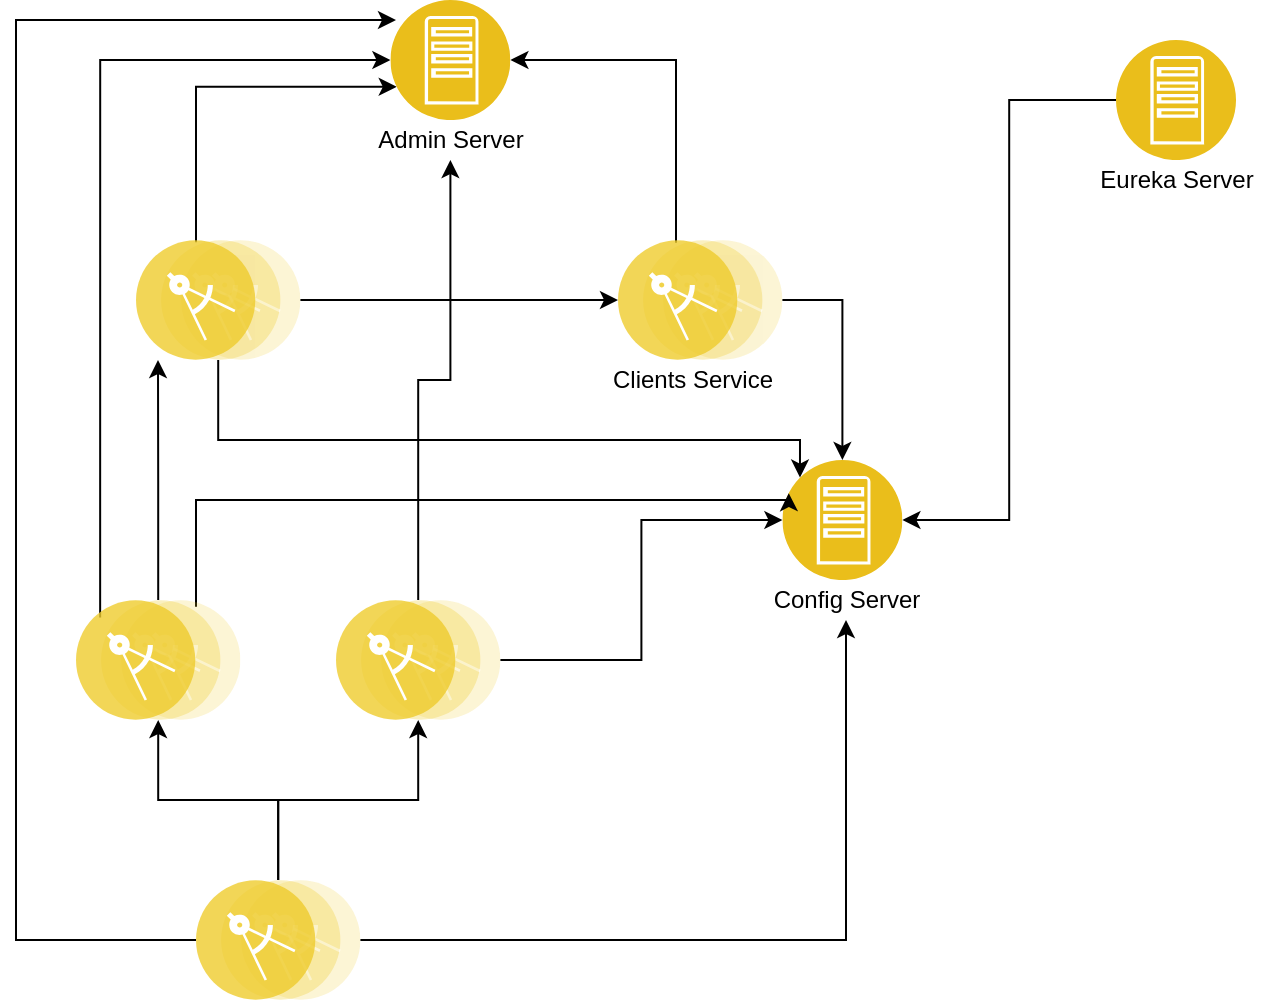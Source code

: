 <mxfile version="14.9.5" type="github">
  <diagram id="WE3ycICVfiJap_h-WsPn" name="Page-1">
    <mxGraphModel dx="1422" dy="772" grid="1" gridSize="10" guides="1" tooltips="1" connect="1" arrows="1" fold="1" page="1" pageScale="1" pageWidth="827" pageHeight="1169" math="0" shadow="0">
      <root>
        <mxCell id="0" />
        <mxCell id="1" parent="0" />
        <mxCell id="R6FNjjUilucGz8gVXUsp-7" value="" style="aspect=fixed;perimeter=ellipsePerimeter;html=1;align=center;shadow=0;dashed=0;fontColor=#4277BB;labelBackgroundColor=#ffffff;fontSize=12;spacingTop=3;image;image=img/lib/ibm/applications/app_server.svg;" vertex="1" parent="1">
          <mxGeometry x="413.2" y="290" width="60" height="60" as="geometry" />
        </mxCell>
        <mxCell id="R6FNjjUilucGz8gVXUsp-22" style="edgeStyle=orthogonalEdgeStyle;rounded=0;orthogonalLoop=1;jettySize=auto;html=1;" edge="1" parent="1" source="R6FNjjUilucGz8gVXUsp-8">
          <mxGeometry relative="1" as="geometry">
            <mxPoint x="101" y="240" as="targetPoint" />
          </mxGeometry>
        </mxCell>
        <mxCell id="R6FNjjUilucGz8gVXUsp-27" style="edgeStyle=orthogonalEdgeStyle;rounded=0;orthogonalLoop=1;jettySize=auto;html=1;entryX=0;entryY=0.25;entryDx=0;entryDy=0;" edge="1" parent="1" source="R6FNjjUilucGz8gVXUsp-8" target="R6FNjjUilucGz8gVXUsp-7">
          <mxGeometry relative="1" as="geometry">
            <Array as="points">
              <mxPoint x="120" y="310" />
              <mxPoint x="416" y="310" />
            </Array>
          </mxGeometry>
        </mxCell>
        <mxCell id="R6FNjjUilucGz8gVXUsp-32" style="edgeStyle=orthogonalEdgeStyle;rounded=0;orthogonalLoop=1;jettySize=auto;html=1;exitX=0;exitY=0;exitDx=0;exitDy=0;" edge="1" parent="1" source="R6FNjjUilucGz8gVXUsp-8" target="R6FNjjUilucGz8gVXUsp-13">
          <mxGeometry relative="1" as="geometry">
            <Array as="points">
              <mxPoint x="72" y="90" />
            </Array>
          </mxGeometry>
        </mxCell>
        <mxCell id="R6FNjjUilucGz8gVXUsp-8" value="" style="aspect=fixed;perimeter=ellipsePerimeter;html=1;align=center;shadow=0;dashed=0;fontColor=#4277BB;labelBackgroundColor=#ffffff;fontSize=12;spacingTop=3;image;image=img/lib/ibm/applications/microservice.svg;" vertex="1" parent="1">
          <mxGeometry x="60" y="360" width="82.2" height="60" as="geometry" />
        </mxCell>
        <mxCell id="R6FNjjUilucGz8gVXUsp-26" style="edgeStyle=orthogonalEdgeStyle;rounded=0;orthogonalLoop=1;jettySize=auto;html=1;entryX=0;entryY=0.5;entryDx=0;entryDy=0;" edge="1" parent="1" source="R6FNjjUilucGz8gVXUsp-9" target="R6FNjjUilucGz8gVXUsp-7">
          <mxGeometry relative="1" as="geometry" />
        </mxCell>
        <mxCell id="R6FNjjUilucGz8gVXUsp-33" style="edgeStyle=orthogonalEdgeStyle;rounded=0;orthogonalLoop=1;jettySize=auto;html=1;exitX=0.5;exitY=0;exitDx=0;exitDy=0;" edge="1" parent="1" source="R6FNjjUilucGz8gVXUsp-9" target="R6FNjjUilucGz8gVXUsp-17">
          <mxGeometry relative="1" as="geometry" />
        </mxCell>
        <mxCell id="R6FNjjUilucGz8gVXUsp-9" value="" style="aspect=fixed;perimeter=ellipsePerimeter;html=1;align=center;shadow=0;dashed=0;fontColor=#4277BB;labelBackgroundColor=#ffffff;fontSize=12;spacingTop=3;image;image=img/lib/ibm/applications/microservice.svg;" vertex="1" parent="1">
          <mxGeometry x="190" y="360" width="82.2" height="60" as="geometry" />
        </mxCell>
        <mxCell id="R6FNjjUilucGz8gVXUsp-19" style="edgeStyle=orthogonalEdgeStyle;rounded=0;orthogonalLoop=1;jettySize=auto;html=1;exitX=1;exitY=0.5;exitDx=0;exitDy=0;entryX=0;entryY=0.5;entryDx=0;entryDy=0;" edge="1" parent="1" source="R6FNjjUilucGz8gVXUsp-10" target="R6FNjjUilucGz8gVXUsp-12">
          <mxGeometry relative="1" as="geometry" />
        </mxCell>
        <mxCell id="R6FNjjUilucGz8gVXUsp-28" style="edgeStyle=orthogonalEdgeStyle;rounded=0;orthogonalLoop=1;jettySize=auto;html=1;entryX=0;entryY=0;entryDx=0;entryDy=0;" edge="1" parent="1" source="R6FNjjUilucGz8gVXUsp-10" target="R6FNjjUilucGz8gVXUsp-7">
          <mxGeometry relative="1" as="geometry">
            <Array as="points">
              <mxPoint x="131" y="280" />
              <mxPoint x="422" y="280" />
            </Array>
          </mxGeometry>
        </mxCell>
        <mxCell id="R6FNjjUilucGz8gVXUsp-30" style="edgeStyle=orthogonalEdgeStyle;rounded=0;orthogonalLoop=1;jettySize=auto;html=1;entryX=0;entryY=0.75;entryDx=0;entryDy=0;" edge="1" parent="1" source="R6FNjjUilucGz8gVXUsp-10" target="R6FNjjUilucGz8gVXUsp-13">
          <mxGeometry relative="1" as="geometry">
            <Array as="points">
              <mxPoint x="120" y="103" />
            </Array>
          </mxGeometry>
        </mxCell>
        <mxCell id="R6FNjjUilucGz8gVXUsp-10" value="" style="aspect=fixed;perimeter=ellipsePerimeter;html=1;align=center;shadow=0;dashed=0;fontColor=#4277BB;labelBackgroundColor=#ffffff;fontSize=12;spacingTop=3;image;image=img/lib/ibm/applications/microservice.svg;" vertex="1" parent="1">
          <mxGeometry x="90" y="180" width="82.2" height="60" as="geometry" />
        </mxCell>
        <mxCell id="R6FNjjUilucGz8gVXUsp-20" style="edgeStyle=orthogonalEdgeStyle;rounded=0;orthogonalLoop=1;jettySize=auto;html=1;" edge="1" parent="1" source="R6FNjjUilucGz8gVXUsp-11" target="R6FNjjUilucGz8gVXUsp-8">
          <mxGeometry relative="1" as="geometry" />
        </mxCell>
        <mxCell id="R6FNjjUilucGz8gVXUsp-21" style="edgeStyle=orthogonalEdgeStyle;rounded=0;orthogonalLoop=1;jettySize=auto;html=1;entryX=0.5;entryY=1;entryDx=0;entryDy=0;" edge="1" parent="1" source="R6FNjjUilucGz8gVXUsp-11" target="R6FNjjUilucGz8gVXUsp-9">
          <mxGeometry relative="1" as="geometry" />
        </mxCell>
        <mxCell id="R6FNjjUilucGz8gVXUsp-25" style="edgeStyle=orthogonalEdgeStyle;rounded=0;orthogonalLoop=1;jettySize=auto;html=1;" edge="1" parent="1" source="R6FNjjUilucGz8gVXUsp-11" target="R6FNjjUilucGz8gVXUsp-16">
          <mxGeometry relative="1" as="geometry" />
        </mxCell>
        <mxCell id="R6FNjjUilucGz8gVXUsp-29" style="edgeStyle=orthogonalEdgeStyle;rounded=0;orthogonalLoop=1;jettySize=auto;html=1;" edge="1" parent="1" source="R6FNjjUilucGz8gVXUsp-11">
          <mxGeometry relative="1" as="geometry">
            <mxPoint x="220" y="70" as="targetPoint" />
            <Array as="points">
              <mxPoint x="30" y="530" />
              <mxPoint x="30" y="70" />
              <mxPoint x="217" y="70" />
            </Array>
          </mxGeometry>
        </mxCell>
        <mxCell id="R6FNjjUilucGz8gVXUsp-11" value="" style="aspect=fixed;perimeter=ellipsePerimeter;html=1;align=center;shadow=0;dashed=0;fontColor=#4277BB;labelBackgroundColor=#ffffff;fontSize=12;spacingTop=3;image;image=img/lib/ibm/applications/microservice.svg;" vertex="1" parent="1">
          <mxGeometry x="120" y="500" width="82.2" height="60" as="geometry" />
        </mxCell>
        <mxCell id="R6FNjjUilucGz8gVXUsp-24" style="edgeStyle=orthogonalEdgeStyle;rounded=0;orthogonalLoop=1;jettySize=auto;html=1;entryX=0.5;entryY=0;entryDx=0;entryDy=0;exitX=1;exitY=0.5;exitDx=0;exitDy=0;" edge="1" parent="1" source="R6FNjjUilucGz8gVXUsp-12" target="R6FNjjUilucGz8gVXUsp-7">
          <mxGeometry relative="1" as="geometry" />
        </mxCell>
        <mxCell id="R6FNjjUilucGz8gVXUsp-31" style="edgeStyle=orthogonalEdgeStyle;rounded=0;orthogonalLoop=1;jettySize=auto;html=1;entryX=1;entryY=0.5;entryDx=0;entryDy=0;" edge="1" parent="1" source="R6FNjjUilucGz8gVXUsp-12" target="R6FNjjUilucGz8gVXUsp-13">
          <mxGeometry relative="1" as="geometry">
            <Array as="points">
              <mxPoint x="360" y="90" />
            </Array>
          </mxGeometry>
        </mxCell>
        <mxCell id="R6FNjjUilucGz8gVXUsp-12" value="" style="aspect=fixed;perimeter=ellipsePerimeter;html=1;align=center;shadow=0;dashed=0;fontColor=#4277BB;labelBackgroundColor=#ffffff;fontSize=12;spacingTop=3;image;image=img/lib/ibm/applications/microservice.svg;" vertex="1" parent="1">
          <mxGeometry x="331" y="180" width="82.2" height="60" as="geometry" />
        </mxCell>
        <mxCell id="R6FNjjUilucGz8gVXUsp-13" value="" style="aspect=fixed;perimeter=ellipsePerimeter;html=1;align=center;shadow=0;dashed=0;fontColor=#4277BB;labelBackgroundColor=#ffffff;fontSize=12;spacingTop=3;image;image=img/lib/ibm/applications/app_server.svg;" vertex="1" parent="1">
          <mxGeometry x="217.2" y="60" width="60" height="60" as="geometry" />
        </mxCell>
        <mxCell id="R6FNjjUilucGz8gVXUsp-34" style="edgeStyle=orthogonalEdgeStyle;rounded=0;orthogonalLoop=1;jettySize=auto;html=1;entryX=1;entryY=0.5;entryDx=0;entryDy=0;" edge="1" parent="1" source="R6FNjjUilucGz8gVXUsp-15" target="R6FNjjUilucGz8gVXUsp-7">
          <mxGeometry relative="1" as="geometry" />
        </mxCell>
        <mxCell id="R6FNjjUilucGz8gVXUsp-15" value="" style="aspect=fixed;perimeter=ellipsePerimeter;html=1;align=center;shadow=0;dashed=0;fontColor=#4277BB;labelBackgroundColor=#ffffff;fontSize=12;spacingTop=3;image;image=img/lib/ibm/applications/app_server.svg;" vertex="1" parent="1">
          <mxGeometry x="580" y="80" width="60" height="60" as="geometry" />
        </mxCell>
        <mxCell id="R6FNjjUilucGz8gVXUsp-16" value="Config Server" style="text;html=1;align=center;verticalAlign=middle;resizable=0;points=[];autosize=1;strokeColor=none;" vertex="1" parent="1">
          <mxGeometry x="400" y="350" width="90" height="20" as="geometry" />
        </mxCell>
        <mxCell id="R6FNjjUilucGz8gVXUsp-17" value="Admin Server" style="text;html=1;align=center;verticalAlign=middle;resizable=0;points=[];autosize=1;strokeColor=none;" vertex="1" parent="1">
          <mxGeometry x="202.2" y="120" width="90" height="20" as="geometry" />
        </mxCell>
        <mxCell id="R6FNjjUilucGz8gVXUsp-18" value="Eureka Server" style="text;html=1;align=center;verticalAlign=middle;resizable=0;points=[];autosize=1;strokeColor=none;" vertex="1" parent="1">
          <mxGeometry x="565" y="140" width="90" height="20" as="geometry" />
        </mxCell>
        <mxCell id="R6FNjjUilucGz8gVXUsp-23" value="Clients Service" style="text;html=1;align=center;verticalAlign=middle;resizable=0;points=[];autosize=1;strokeColor=none;" vertex="1" parent="1">
          <mxGeometry x="318.2" y="240" width="100" height="20" as="geometry" />
        </mxCell>
      </root>
    </mxGraphModel>
  </diagram>
</mxfile>
